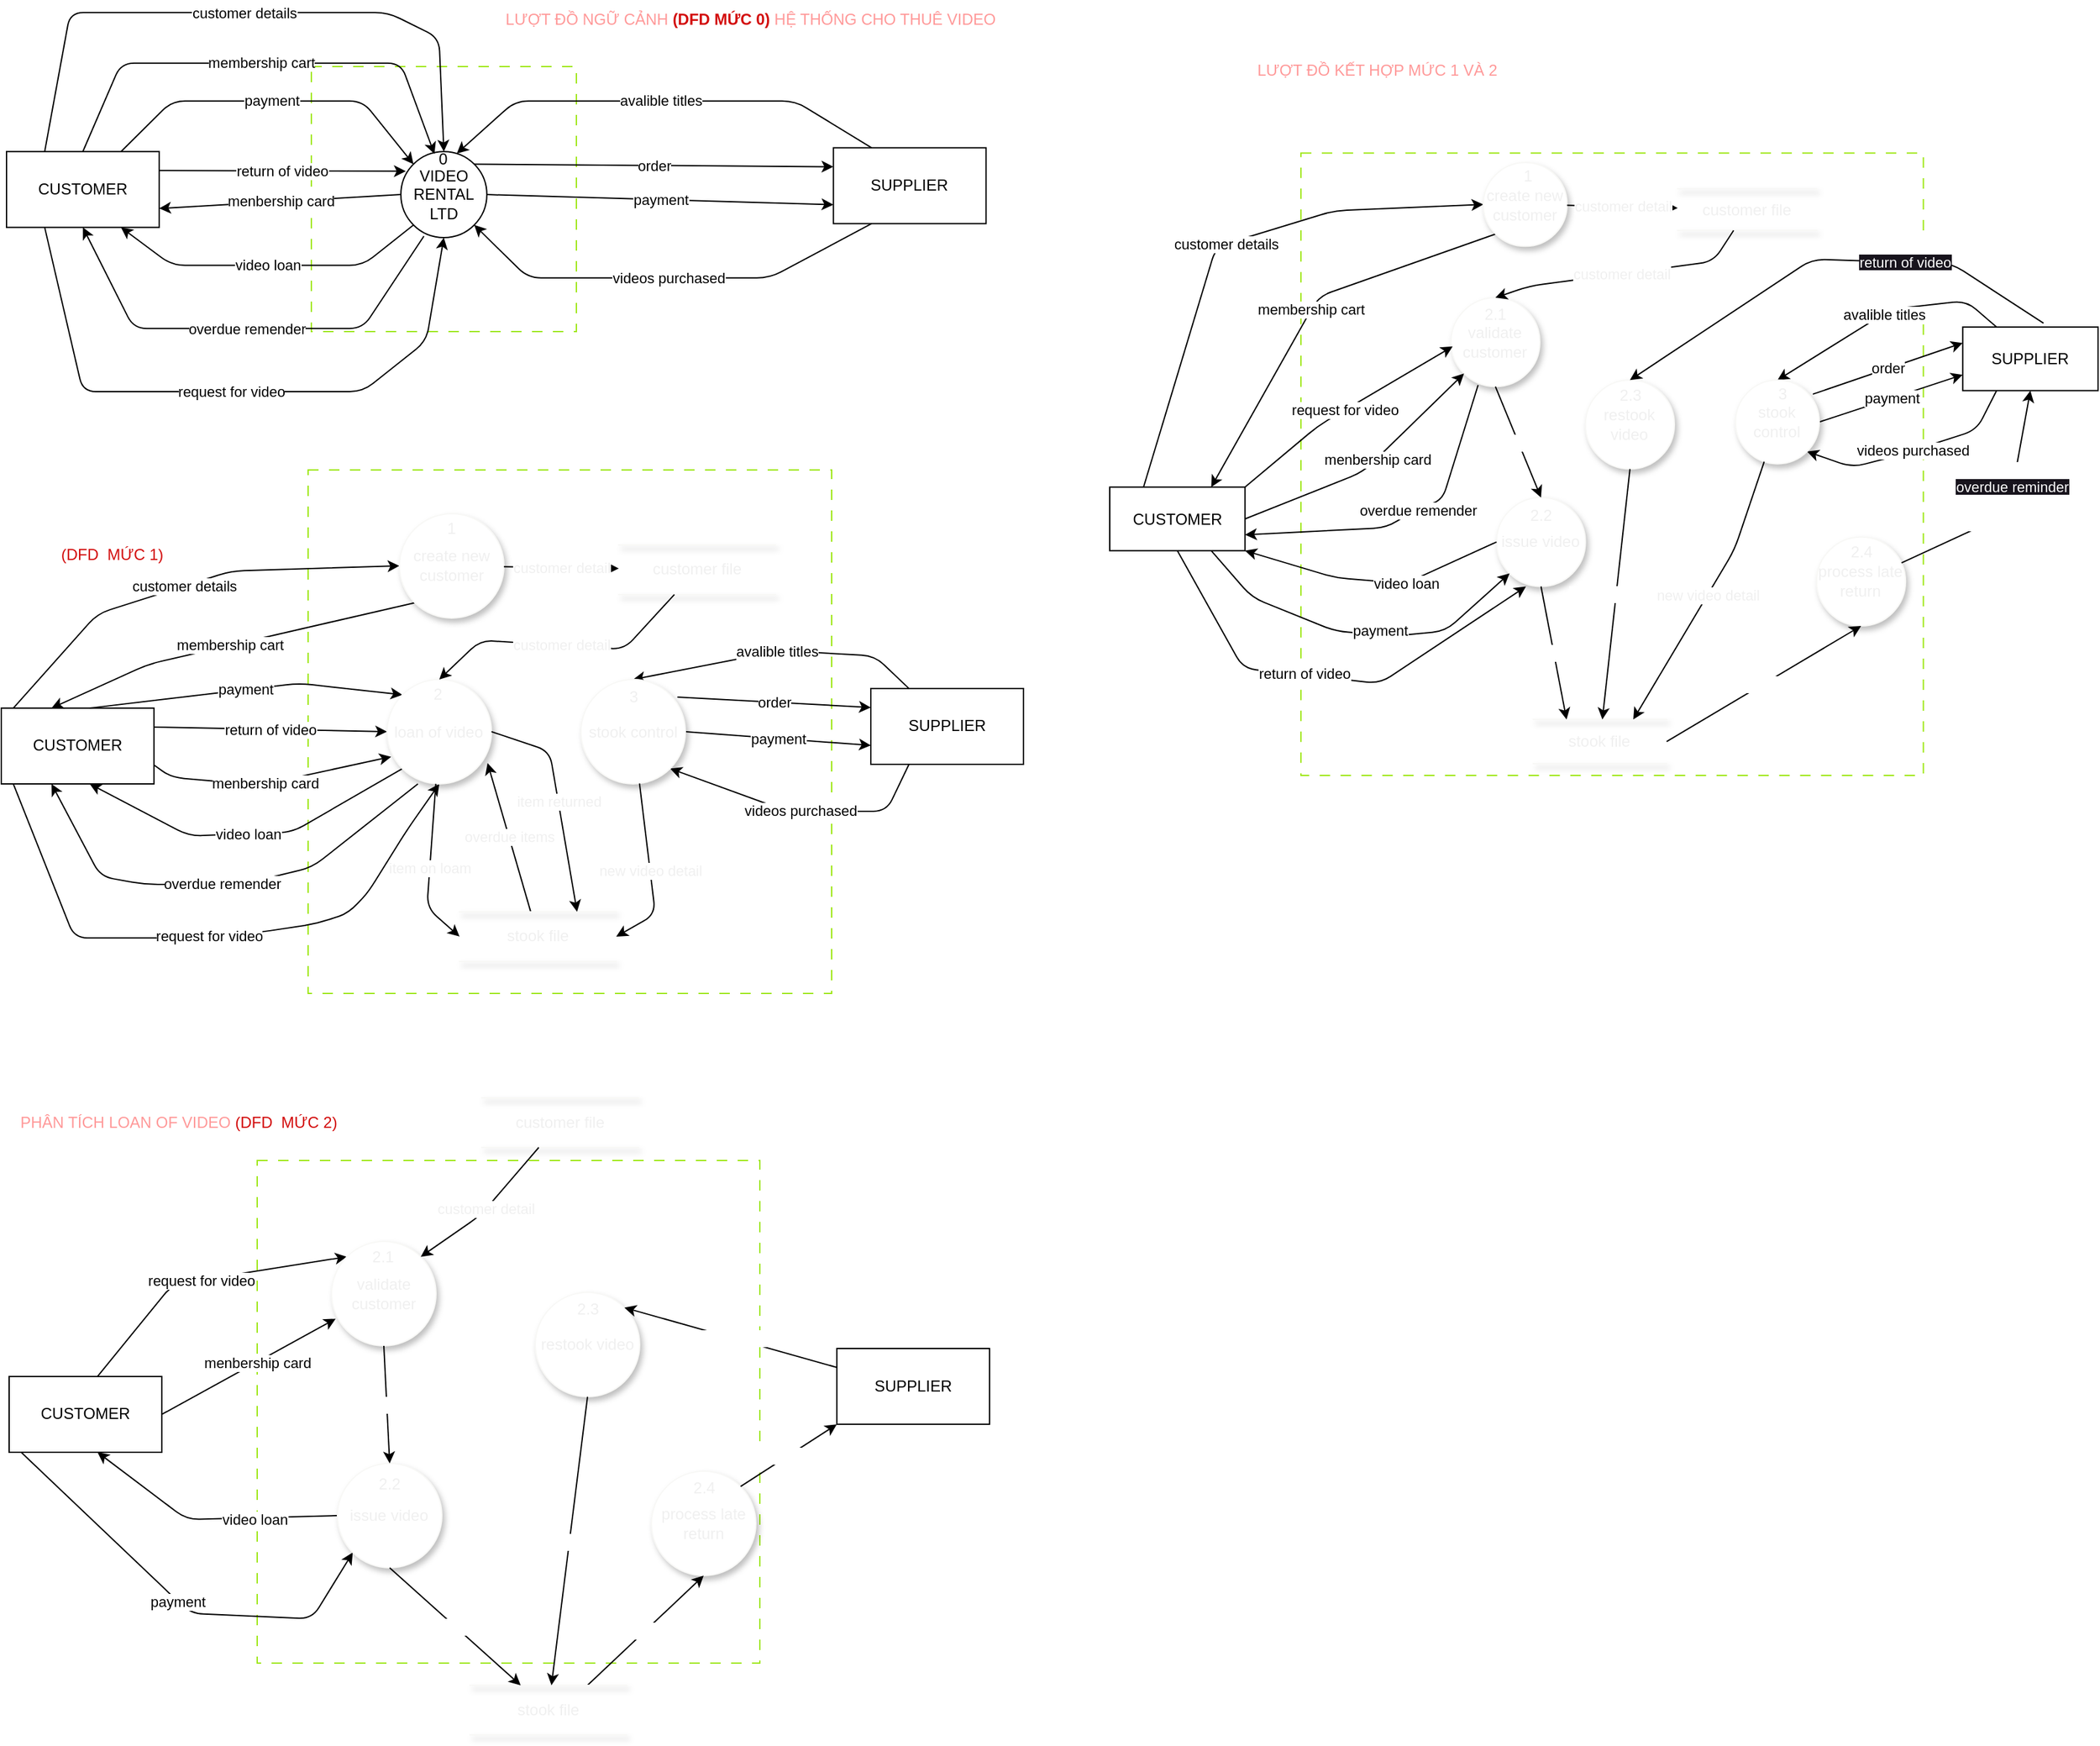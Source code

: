 <mxfile>
    <diagram id="hYirq99Su6jXVo4rp4EK" name="Page-1">
        <mxGraphModel dx="2004" dy="1126" grid="0" gridSize="10" guides="1" tooltips="1" connect="1" arrows="1" fold="1" page="1" pageScale="1" pageWidth="850" pageHeight="1400" math="0" shadow="0">
            <root>
                <mxCell id="0"/>
                <mxCell id="1" parent="0"/>
                <mxCell id="38" value="" style="whiteSpace=wrap;html=1;aspect=fixed;fontColor=#d30d0d;dashed=1;dashPattern=8 8;strokeColor=#9de713;" vertex="1" parent="1">
                    <mxGeometry x="273.48" y="71" width="203" height="203" as="geometry"/>
                </mxCell>
                <mxCell id="2" value="CUSTOMER" style="rounded=0;whiteSpace=wrap;html=1;" vertex="1" parent="1">
                    <mxGeometry x="40" y="136.129" width="116.923" height="58.065" as="geometry"/>
                </mxCell>
                <mxCell id="3" value="SUPPLIER" style="rounded=0;whiteSpace=wrap;html=1;" vertex="1" parent="1">
                    <mxGeometry x="673.333" y="133.226" width="116.923" height="58.065" as="geometry"/>
                </mxCell>
                <mxCell id="19" value="menbership card" style="edgeStyle=none;html=1;exitX=0;exitY=0.5;exitDx=0;exitDy=0;entryX=1;entryY=0.75;entryDx=0;entryDy=0;" edge="1" parent="1" source="5" target="2">
                    <mxGeometry relative="1" as="geometry"/>
                </mxCell>
                <mxCell id="20" value="video loan" style="edgeStyle=none;html=1;exitX=0;exitY=1;exitDx=0;exitDy=0;entryX=0.75;entryY=1;entryDx=0;entryDy=0;" edge="1" parent="1" source="5" target="2">
                    <mxGeometry relative="1" as="geometry">
                        <Array as="points">
                            <mxPoint x="312.821" y="223.226"/>
                            <mxPoint x="166.667" y="223.226"/>
                        </Array>
                    </mxGeometry>
                </mxCell>
                <mxCell id="21" value="overdue remender" style="edgeStyle=none;html=1;exitX=0.268;exitY=0.983;exitDx=0;exitDy=0;entryX=0.5;entryY=1;entryDx=0;entryDy=0;exitPerimeter=0;" edge="1" parent="1" source="5" target="2">
                    <mxGeometry relative="1" as="geometry">
                        <Array as="points">
                            <mxPoint x="312.821" y="271.613"/>
                            <mxPoint x="137.436" y="271.613"/>
                        </Array>
                    </mxGeometry>
                </mxCell>
                <mxCell id="24" value="payment" style="edgeStyle=none;html=1;exitX=1;exitY=0.5;exitDx=0;exitDy=0;entryX=0;entryY=0.75;entryDx=0;entryDy=0;" edge="1" parent="1" source="5" target="3">
                    <mxGeometry relative="1" as="geometry"/>
                </mxCell>
                <mxCell id="27" value="order" style="edgeStyle=none;html=1;exitX=1;exitY=0;exitDx=0;exitDy=0;entryX=0;entryY=0.25;entryDx=0;entryDy=0;" edge="1" parent="1" source="5" target="3">
                    <mxGeometry relative="1" as="geometry"/>
                </mxCell>
                <mxCell id="5" value="VIDEO RENTAL LTD" style="ellipse;whiteSpace=wrap;html=1;aspect=fixed;" vertex="1" parent="1">
                    <mxGeometry x="342.051" y="136.129" width="65.856" height="65.856" as="geometry"/>
                </mxCell>
                <mxCell id="7" value="return of video" style="edgeStyle=none;html=1;exitX=1;exitY=0.25;exitDx=0;exitDy=0;entryX=0.057;entryY=0.228;entryDx=0;entryDy=0;entryPerimeter=0;" edge="1" parent="1" source="2" target="5">
                    <mxGeometry relative="1" as="geometry">
                        <Array as="points"/>
                    </mxGeometry>
                </mxCell>
                <mxCell id="13" value="payment" style="edgeStyle=none;html=1;exitX=0.75;exitY=0;exitDx=0;exitDy=0;entryX=0;entryY=0;entryDx=0;entryDy=0;" edge="1" parent="1" source="2" target="5">
                    <mxGeometry relative="1" as="geometry">
                        <Array as="points">
                            <mxPoint x="166.667" y="97.419"/>
                            <mxPoint x="312.821" y="97.419"/>
                        </Array>
                    </mxGeometry>
                </mxCell>
                <mxCell id="15" value="membership cart" style="edgeStyle=none;html=1;exitX=0.5;exitY=0;exitDx=0;exitDy=0;entryX=0.39;entryY=0.028;entryDx=0;entryDy=0;entryPerimeter=0;" edge="1" parent="1" source="2" target="5">
                    <mxGeometry relative="1" as="geometry">
                        <mxPoint x="410.256" y="145.806" as="targetPoint"/>
                        <Array as="points">
                            <mxPoint x="127.692" y="68.387"/>
                            <mxPoint x="342.051" y="68.387"/>
                        </Array>
                    </mxGeometry>
                </mxCell>
                <mxCell id="18" value="request for video" style="edgeStyle=none;html=1;exitX=0.25;exitY=1;exitDx=0;exitDy=0;entryX=0.5;entryY=1;entryDx=0;entryDy=0;" edge="1" parent="1" source="2" target="5">
                    <mxGeometry relative="1" as="geometry">
                        <mxPoint x="420" y="203.871" as="targetPoint"/>
                        <Array as="points">
                            <mxPoint x="98.462" y="320.0"/>
                            <mxPoint x="312.821" y="320.0"/>
                            <mxPoint x="361.538" y="281.29"/>
                        </Array>
                    </mxGeometry>
                </mxCell>
                <mxCell id="22" value="customer details" style="edgeStyle=none;html=1;exitX=0.25;exitY=0;exitDx=0;exitDy=0;entryX=0.5;entryY=0;entryDx=0;entryDy=0;" edge="1" parent="1" source="2" target="5">
                    <mxGeometry relative="1" as="geometry">
                        <Array as="points">
                            <mxPoint x="88.718" y="29.677"/>
                            <mxPoint x="332.308" y="29.677"/>
                            <mxPoint x="371.282" y="49.032"/>
                        </Array>
                    </mxGeometry>
                </mxCell>
                <mxCell id="28" value="avalible titles" style="edgeStyle=none;html=1;exitX=0.25;exitY=0;exitDx=0;exitDy=0;entryX=0.651;entryY=0.022;entryDx=0;entryDy=0;entryPerimeter=0;" edge="1" parent="1" source="3" target="5">
                    <mxGeometry relative="1" as="geometry">
                        <Array as="points">
                            <mxPoint x="644.103" y="97.419"/>
                            <mxPoint x="429.744" y="97.419"/>
                        </Array>
                    </mxGeometry>
                </mxCell>
                <mxCell id="29" value="videos purchased" style="edgeStyle=none;html=1;exitX=0.25;exitY=1;exitDx=0;exitDy=0;entryX=1;entryY=1;entryDx=0;entryDy=0;" edge="1" parent="1" source="3" target="5">
                    <mxGeometry relative="1" as="geometry">
                        <Array as="points">
                            <mxPoint x="624.615" y="232.903"/>
                            <mxPoint x="439.487" y="232.903"/>
                        </Array>
                    </mxGeometry>
                </mxCell>
                <mxCell id="6" value="0" style="text;html=1;strokeColor=none;fillColor=none;align=center;verticalAlign=middle;whiteSpace=wrap;rounded=0;" vertex="1" parent="1">
                    <mxGeometry x="355.489" y="136.132" width="38.974" height="11.687" as="geometry"/>
                </mxCell>
                <mxCell id="30" value="&lt;font color=&quot;#ff9999&quot;&gt;LƯỢT ĐỒ NGỮ CẢNH&lt;/font&gt;&lt;b style=&quot;&quot;&gt; &lt;font color=&quot;#d30d0d&quot;&gt;(DFD MỨC 0)&lt;/font&gt;&lt;/b&gt;&lt;font color=&quot;#ff9999&quot;&gt; HỆ THỐNG CHO THUÊ VIDEO&lt;/font&gt;" style="text;html=1;strokeColor=none;fillColor=none;align=center;verticalAlign=middle;whiteSpace=wrap;rounded=0;" vertex="1" parent="1">
                    <mxGeometry x="420" y="20" width="380" height="29.032" as="geometry"/>
                </mxCell>
                <mxCell id="97" value="" style="group" vertex="1" connectable="0" parent="1">
                    <mxGeometry x="36" y="380" width="782.926" height="401" as="geometry"/>
                </mxCell>
                <mxCell id="41" value="CUSTOMER" style="rounded=0;whiteSpace=wrap;html=1;" vertex="1" parent="97">
                    <mxGeometry y="182.439" width="116.923" height="58.065" as="geometry"/>
                </mxCell>
                <mxCell id="33" value="(DFD&amp;nbsp; MỨC 1)" style="text;html=1;strokeColor=none;fillColor=none;align=center;verticalAlign=middle;whiteSpace=wrap;rounded=0;fontColor=#d30d0d;" vertex="1" parent="97">
                    <mxGeometry x="40" y="50.44" width="90" height="30" as="geometry"/>
                </mxCell>
                <mxCell id="40" value="" style="whiteSpace=wrap;html=1;aspect=fixed;fontColor=#d30d0d;dashed=1;dashPattern=8 8;strokeColor=#9de713;" vertex="1" parent="97">
                    <mxGeometry x="235" width="401" height="401" as="geometry"/>
                </mxCell>
                <mxCell id="42" value="SUPPLIER" style="rounded=0;whiteSpace=wrap;html=1;" vertex="1" parent="97">
                    <mxGeometry x="666.003" y="167.436" width="116.923" height="58.065" as="geometry"/>
                </mxCell>
                <mxCell id="43" value="menbership card" style="edgeStyle=none;html=1;entryX=0.039;entryY=0.74;entryDx=0;entryDy=0;entryPerimeter=0;exitX=1;exitY=0.75;exitDx=0;exitDy=0;" edge="1" parent="97" source="41" target="70">
                    <mxGeometry x="-0.048" relative="1" as="geometry">
                        <mxPoint x="120" y="225" as="sourcePoint"/>
                        <mxPoint x="319" y="273.44" as="targetPoint"/>
                        <Array as="points">
                            <mxPoint x="130" y="235.44"/>
                            <mxPoint x="198" y="241.44"/>
                        </Array>
                        <mxPoint as="offset"/>
                    </mxGeometry>
                </mxCell>
                <mxCell id="44" value="video loan" style="edgeStyle=none;html=1;exitX=0;exitY=1;exitDx=0;exitDy=0;entryX=0.75;entryY=1;entryDx=0;entryDy=0;" edge="1" parent="97" source="70">
                    <mxGeometry relative="1" as="geometry">
                        <Array as="points">
                            <mxPoint x="223" y="277.44"/>
                            <mxPoint x="144" y="280.44"/>
                        </Array>
                        <mxPoint x="356.186" y="278.651" as="sourcePoint"/>
                        <mxPoint x="67.692" y="240.504" as="targetPoint"/>
                    </mxGeometry>
                </mxCell>
                <mxCell id="45" value="overdue remender" style="edgeStyle=none;html=1;entryX=0.5;entryY=1;entryDx=0;entryDy=0;exitX=0.295;exitY=1;exitDx=0;exitDy=0;exitPerimeter=0;" edge="1" parent="97" source="70">
                    <mxGeometry relative="1" as="geometry">
                        <Array as="points">
                            <mxPoint x="238" y="304.44"/>
                            <mxPoint x="184" y="317.44"/>
                            <mxPoint x="110" y="317.44"/>
                            <mxPoint x="76" y="311.44"/>
                        </Array>
                        <mxPoint x="324" y="240.44" as="sourcePoint"/>
                        <mxPoint x="38.462" y="240.504" as="targetPoint"/>
                    </mxGeometry>
                </mxCell>
                <mxCell id="46" value="payment" style="edgeStyle=none;html=1;exitX=1;exitY=0.5;exitDx=0;exitDy=0;entryX=0;entryY=0.75;entryDx=0;entryDy=0;" edge="1" parent="97" source="77" target="42">
                    <mxGeometry relative="1" as="geometry">
                        <mxPoint x="480.397" y="221.947" as="sourcePoint"/>
                    </mxGeometry>
                </mxCell>
                <mxCell id="47" value="order" style="edgeStyle=none;html=1;exitX=0.923;exitY=0.168;exitDx=0;exitDy=0;entryX=0;entryY=0.25;entryDx=0;entryDy=0;exitPerimeter=0;" edge="1" parent="97" source="77" target="42">
                    <mxGeometry relative="1" as="geometry">
                        <mxPoint x="470.753" y="198.663" as="sourcePoint"/>
                    </mxGeometry>
                </mxCell>
                <mxCell id="49" value="return of video" style="edgeStyle=none;html=1;exitX=1;exitY=0.25;exitDx=0;exitDy=0;entryX=0;entryY=0.5;entryDx=0;entryDy=0;" edge="1" parent="97" source="41" target="70">
                    <mxGeometry relative="1" as="geometry">
                        <Array as="points"/>
                        <mxPoint x="96.923" y="196.955" as="sourcePoint"/>
                        <mxPoint x="350.295" y="237.454" as="targetPoint"/>
                    </mxGeometry>
                </mxCell>
                <mxCell id="50" value="payment" style="edgeStyle=none;html=1;exitX=0.75;exitY=0;exitDx=0;exitDy=0;entryX=0;entryY=0;entryDx=0;entryDy=0;" edge="1" parent="97" target="70">
                    <mxGeometry relative="1" as="geometry">
                        <Array as="points">
                            <mxPoint x="228" y="163.44"/>
                        </Array>
                        <mxPoint x="67.692" y="182.439" as="sourcePoint"/>
                        <mxPoint x="356.186" y="232.083" as="targetPoint"/>
                    </mxGeometry>
                </mxCell>
                <mxCell id="51" value="membership cart" style="edgeStyle=none;html=1;exitX=0;exitY=1;exitDx=0;exitDy=0;entryX=0.5;entryY=0;entryDx=0;entryDy=0;" edge="1" parent="97" source="64">
                    <mxGeometry relative="1" as="geometry">
                        <mxPoint x="38.462" y="182.439" as="targetPoint"/>
                        <Array as="points">
                            <mxPoint x="112.692" y="148.827"/>
                        </Array>
                    </mxGeometry>
                </mxCell>
                <mxCell id="52" value="request for video" style="edgeStyle=none;html=1;exitX=0.25;exitY=1;exitDx=0;exitDy=0;entryX=0.5;entryY=1;entryDx=0;entryDy=0;" edge="1" parent="97" target="70">
                    <mxGeometry relative="1" as="geometry">
                        <mxPoint x="379.469" y="288.295" as="targetPoint"/>
                        <Array as="points">
                            <mxPoint x="56" y="358.44"/>
                            <mxPoint x="136" y="358.44"/>
                            <mxPoint x="196" y="354.44"/>
                            <mxPoint x="242" y="347.44"/>
                            <mxPoint x="266" y="339.44"/>
                            <mxPoint x="281" y="323.44"/>
                            <mxPoint x="311" y="275.44"/>
                        </Array>
                        <mxPoint x="9.231" y="240.504" as="sourcePoint"/>
                    </mxGeometry>
                </mxCell>
                <mxCell id="53" value="customer details" style="edgeStyle=none;html=1;exitX=0.25;exitY=0;exitDx=0;exitDy=0;entryX=0;entryY=0.5;entryDx=0;entryDy=0;" edge="1" parent="97" target="64">
                    <mxGeometry relative="1" as="geometry">
                        <Array as="points">
                            <mxPoint x="73.718" y="110.117"/>
                            <mxPoint x="176" y="77.44"/>
                        </Array>
                        <mxPoint x="9.231" y="182.439" as="sourcePoint"/>
                        <mxPoint x="346" y="106.44" as="targetPoint"/>
                    </mxGeometry>
                </mxCell>
                <mxCell id="54" value="avalible titles" style="edgeStyle=none;html=1;exitX=0.25;exitY=0;exitDx=0;exitDy=0;entryX=0.5;entryY=0;entryDx=0;entryDy=0;" edge="1" parent="97" source="42" target="77">
                    <mxGeometry relative="1" as="geometry">
                        <Array as="points">
                            <mxPoint x="669" y="142.44"/>
                            <mxPoint x="597" y="138.44"/>
                        </Array>
                        <mxPoint x="457.414" y="190.468" as="targetPoint"/>
                    </mxGeometry>
                </mxCell>
                <mxCell id="55" value="videos purchased" style="edgeStyle=none;html=1;exitX=0.25;exitY=1;exitDx=0;exitDy=0;entryX=1;entryY=1;entryDx=0;entryDy=0;" edge="1" parent="97" source="42" target="77">
                    <mxGeometry relative="1" as="geometry">
                        <Array as="points">
                            <mxPoint x="678" y="261.44"/>
                            <mxPoint x="602" y="261.44"/>
                        </Array>
                        <mxPoint x="470.753" y="245.231" as="targetPoint"/>
                    </mxGeometry>
                </mxCell>
                <mxCell id="66" value="" style="group" vertex="1" connectable="0" parent="97">
                    <mxGeometry x="304.98" y="30.44" width="80" height="83" as="geometry"/>
                </mxCell>
                <mxCell id="64" value="&lt;font color=&quot;#f0f0f0&quot;&gt;create new customer&lt;/font&gt;" style="ellipse;whiteSpace=wrap;html=1;aspect=fixed;shadow=1;strokeColor=#f8f8f6;fontColor=#d30d0d;" vertex="1" parent="66">
                    <mxGeometry y="3" width="80" height="80" as="geometry"/>
                </mxCell>
                <mxCell id="65" value="1" style="text;html=1;strokeColor=none;fillColor=none;align=center;verticalAlign=middle;whiteSpace=wrap;rounded=0;shadow=1;fontColor=#f0f0f0;" vertex="1" parent="66">
                    <mxGeometry x="10" width="60" height="30" as="geometry"/>
                </mxCell>
                <mxCell id="67" value="customer file" style="shape=partialRectangle;whiteSpace=wrap;html=1;left=0;right=0;fillColor=none;shadow=1;strokeColor=#f8f8f6;fontColor=#f0f0f0;" vertex="1" parent="97">
                    <mxGeometry x="473" y="57.44" width="120" height="38" as="geometry"/>
                </mxCell>
                <mxCell id="68" value="customer detail" style="edgeStyle=none;html=1;strokeWidth=1;fontColor=#f0f0f0;targetPerimeterSpacing=0;" edge="1" parent="97" source="64" target="67">
                    <mxGeometry relative="1" as="geometry"/>
                </mxCell>
                <mxCell id="74" value="" style="group" vertex="1" connectable="0" parent="97">
                    <mxGeometry x="295.49" y="160.5" width="80" height="80" as="geometry"/>
                </mxCell>
                <mxCell id="94" value="" style="group" vertex="1" connectable="0" parent="74">
                    <mxGeometry width="80" height="80" as="geometry"/>
                </mxCell>
                <mxCell id="70" value="&lt;font color=&quot;#f0f0f0&quot;&gt;loan of video&lt;/font&gt;" style="ellipse;whiteSpace=wrap;html=1;aspect=fixed;shadow=1;strokeColor=#f8f8f6;fontColor=#d30d0d;" vertex="1" parent="94">
                    <mxGeometry width="80" height="80" as="geometry"/>
                </mxCell>
                <mxCell id="93" value="2" style="text;html=1;strokeColor=none;fillColor=none;align=center;verticalAlign=middle;whiteSpace=wrap;rounded=0;shadow=1;fontColor=#f0f0f0;" vertex="1" parent="94">
                    <mxGeometry x="26" y="2" width="27" height="19" as="geometry"/>
                </mxCell>
                <mxCell id="75" value="customer detail" style="edgeStyle=none;html=1;entryX=0.5;entryY=0;entryDx=0;entryDy=0;strokeWidth=1;fontColor=#f0f0f0;targetPerimeterSpacing=0;" edge="1" parent="97" source="67" target="70">
                    <mxGeometry relative="1" as="geometry">
                        <Array as="points">
                            <mxPoint x="477" y="137.44"/>
                            <mxPoint x="367" y="130.44"/>
                        </Array>
                    </mxGeometry>
                </mxCell>
                <mxCell id="76" value="" style="group" vertex="1" connectable="0" parent="97">
                    <mxGeometry x="444" y="160.5" width="80" height="80" as="geometry"/>
                </mxCell>
                <mxCell id="77" value="&lt;font color=&quot;#f0f0f0&quot;&gt;stook control&lt;/font&gt;" style="ellipse;whiteSpace=wrap;html=1;aspect=fixed;shadow=1;strokeColor=#f8f8f6;fontColor=#d30d0d;" vertex="1" parent="76">
                    <mxGeometry width="80" height="80" as="geometry"/>
                </mxCell>
                <mxCell id="78" value="3" style="text;html=1;strokeColor=none;fillColor=none;align=center;verticalAlign=middle;whiteSpace=wrap;rounded=0;shadow=1;fontColor=#f0f0f0;" vertex="1" parent="76">
                    <mxGeometry x="22.5" y="5" width="35" height="16" as="geometry"/>
                </mxCell>
                <mxCell id="83" value="overdue items" style="edgeStyle=none;html=1;strokeWidth=1;fontColor=#f0f0f0;targetPerimeterSpacing=0;entryX=0.962;entryY=0.8;entryDx=0;entryDy=0;entryPerimeter=0;" edge="1" parent="97" source="80" target="70">
                    <mxGeometry relative="1" as="geometry">
                        <mxPoint x="369.727" y="239.349" as="targetPoint"/>
                    </mxGeometry>
                </mxCell>
                <mxCell id="80" value="stook file" style="shape=partialRectangle;whiteSpace=wrap;html=1;left=0;right=0;fillColor=none;shadow=1;strokeColor=#f8f8f6;fontColor=#f0f0f0;" vertex="1" parent="97">
                    <mxGeometry x="351" y="338.44" width="120" height="38" as="geometry"/>
                </mxCell>
                <mxCell id="82" value="item on loam" style="edgeStyle=none;html=1;entryX=0;entryY=0.5;entryDx=0;entryDy=0;strokeWidth=1;fontColor=#f0f0f0;targetPerimeterSpacing=0;" edge="1" parent="97" source="70" target="80">
                    <mxGeometry relative="1" as="geometry">
                        <Array as="points">
                            <mxPoint x="326" y="335.44"/>
                        </Array>
                    </mxGeometry>
                </mxCell>
                <mxCell id="84" value="item returned" style="edgeStyle=none;html=1;exitX=1;exitY=0.5;exitDx=0;exitDy=0;entryX=0.75;entryY=0;entryDx=0;entryDy=0;strokeWidth=1;fontColor=#f0f0f0;targetPerimeterSpacing=0;" edge="1" parent="97" source="70" target="80">
                    <mxGeometry relative="1" as="geometry">
                        <Array as="points">
                            <mxPoint x="420" y="215.44"/>
                        </Array>
                    </mxGeometry>
                </mxCell>
                <mxCell id="85" value="new video detail" style="edgeStyle=none;html=1;entryX=1;entryY=0.5;entryDx=0;entryDy=0;strokeWidth=1;fontColor=#f0f0f0;targetPerimeterSpacing=0;" edge="1" parent="97" source="77" target="80">
                    <mxGeometry relative="1" as="geometry">
                        <Array as="points">
                            <mxPoint x="501" y="340.44"/>
                        </Array>
                    </mxGeometry>
                </mxCell>
                <mxCell id="100" value="CUSTOMER" style="rounded=0;whiteSpace=wrap;html=1;" vertex="1" parent="1">
                    <mxGeometry x="42" y="1074.439" width="116.923" height="58.065" as="geometry"/>
                </mxCell>
                <mxCell id="101" value="&lt;font color=&quot;#ff9999&quot;&gt;PHÂN TÍCH LOAN OF VIDEO &lt;/font&gt;(DFD&amp;nbsp; MỨC 2)" style="text;html=1;strokeColor=none;fillColor=none;align=center;verticalAlign=middle;whiteSpace=wrap;rounded=0;fontColor=#d30d0d;" vertex="1" parent="1">
                    <mxGeometry x="40" y="865" width="264" height="30" as="geometry"/>
                </mxCell>
                <mxCell id="102" value="" style="whiteSpace=wrap;html=1;aspect=fixed;fontColor=#d30d0d;dashed=1;dashPattern=8 8;strokeColor=#9de713;container=0;" vertex="1" parent="1">
                    <mxGeometry x="232" y="909" width="385" height="385" as="geometry"/>
                </mxCell>
                <mxCell id="103" value="SUPPLIER" style="rounded=0;whiteSpace=wrap;html=1;" vertex="1" parent="1">
                    <mxGeometry x="676.003" y="1052.996" width="116.923" height="58.065" as="geometry"/>
                </mxCell>
                <mxCell id="104" value="menbership card" style="edgeStyle=none;html=1;entryX=0.039;entryY=0.74;entryDx=0;entryDy=0;entryPerimeter=0;exitX=1;exitY=0.5;exitDx=0;exitDy=0;" edge="1" parent="1" source="100" target="123">
                    <mxGeometry x="0.093" y="-1" relative="1" as="geometry">
                        <mxPoint x="162" y="1117" as="sourcePoint"/>
                        <mxPoint x="361" y="1165.44" as="targetPoint"/>
                        <Array as="points"/>
                        <mxPoint as="offset"/>
                    </mxGeometry>
                </mxCell>
                <mxCell id="105" value="video loan" style="edgeStyle=none;html=1;exitX=0;exitY=0.5;exitDx=0;exitDy=0;entryX=0.75;entryY=1;entryDx=0;entryDy=0;" edge="1" parent="1" source="153">
                    <mxGeometry x="-0.368" y="1" relative="1" as="geometry">
                        <Array as="points">
                            <mxPoint x="178" y="1184"/>
                        </Array>
                        <mxPoint x="398.186" y="1170.651" as="sourcePoint"/>
                        <mxPoint x="109.692" y="1132.504" as="targetPoint"/>
                        <mxPoint as="offset"/>
                    </mxGeometry>
                </mxCell>
                <mxCell id="110" value="request for video" style="edgeStyle=none;html=1;exitX=0.75;exitY=0;exitDx=0;exitDy=0;entryX=0;entryY=0;entryDx=0;entryDy=0;" edge="1" parent="1" target="123">
                    <mxGeometry relative="1" as="geometry">
                        <Array as="points">
                            <mxPoint x="167" y="1004"/>
                        </Array>
                        <mxPoint x="109.692" y="1074.439" as="sourcePoint"/>
                        <mxPoint x="398.186" y="1124.083" as="targetPoint"/>
                    </mxGeometry>
                </mxCell>
                <mxCell id="112" value="payment" style="edgeStyle=none;html=1;exitX=0.25;exitY=1;exitDx=0;exitDy=0;entryX=0;entryY=1;entryDx=0;entryDy=0;" edge="1" parent="1" target="153">
                    <mxGeometry relative="1" as="geometry">
                        <mxPoint x="421.469" y="1180.295" as="targetPoint"/>
                        <Array as="points">
                            <mxPoint x="181" y="1256"/>
                            <mxPoint x="274" y="1260"/>
                        </Array>
                        <mxPoint x="51.231" y="1132.504" as="sourcePoint"/>
                    </mxGeometry>
                </mxCell>
                <mxCell id="119" value="customer file" style="shape=partialRectangle;whiteSpace=wrap;html=1;left=0;right=0;fillColor=none;shadow=1;strokeColor=#f8f8f6;fontColor=#f0f0f0;" vertex="1" parent="1">
                    <mxGeometry x="404" y="861" width="120" height="38" as="geometry"/>
                </mxCell>
                <mxCell id="121" value="" style="group" vertex="1" connectable="0" parent="1">
                    <mxGeometry x="289" y="971" width="80" height="80" as="geometry"/>
                </mxCell>
                <mxCell id="122" value="" style="group" vertex="1" connectable="0" parent="121">
                    <mxGeometry width="80" height="80" as="geometry"/>
                </mxCell>
                <mxCell id="123" value="&lt;font color=&quot;#f0f0f0&quot;&gt;validate customer&lt;/font&gt;" style="ellipse;whiteSpace=wrap;html=1;aspect=fixed;shadow=1;strokeColor=#f8f8f6;fontColor=#d30d0d;" vertex="1" parent="122">
                    <mxGeometry width="80" height="80" as="geometry"/>
                </mxCell>
                <mxCell id="124" value="2.1" style="text;html=1;strokeColor=none;fillColor=none;align=center;verticalAlign=middle;whiteSpace=wrap;rounded=0;shadow=1;fontColor=#f0f0f0;" vertex="1" parent="122">
                    <mxGeometry x="26" y="2" width="27" height="19" as="geometry"/>
                </mxCell>
                <mxCell id="125" value="customer detail" style="edgeStyle=none;html=1;entryX=1;entryY=0;entryDx=0;entryDy=0;strokeWidth=1;fontColor=#f0f0f0;targetPerimeterSpacing=0;" edge="1" parent="1" source="119" target="123">
                    <mxGeometry relative="1" as="geometry">
                        <Array as="points">
                            <mxPoint x="403" y="951"/>
                        </Array>
                    </mxGeometry>
                </mxCell>
                <mxCell id="126" value="" style="group" vertex="1" connectable="0" parent="1">
                    <mxGeometry x="534" y="1147" width="80" height="80" as="geometry"/>
                </mxCell>
                <mxCell id="127" value="&lt;font color=&quot;#f0f0f0&quot;&gt;process late return&lt;/font&gt;" style="ellipse;whiteSpace=wrap;html=1;aspect=fixed;shadow=1;strokeColor=#f8f8f6;fontColor=#d30d0d;" vertex="1" parent="126">
                    <mxGeometry width="80" height="80" as="geometry"/>
                </mxCell>
                <mxCell id="128" value="2.4" style="text;html=1;strokeColor=none;fillColor=none;align=center;verticalAlign=middle;whiteSpace=wrap;rounded=0;shadow=1;fontColor=#f0f0f0;" vertex="1" parent="126">
                    <mxGeometry x="22.5" y="5" width="35" height="16" as="geometry"/>
                </mxCell>
                <mxCell id="155" value="&lt;font color=&quot;#ffffff&quot;&gt;overrdue items&lt;/font&gt;" style="edgeStyle=none;html=1;exitX=0.75;exitY=0;exitDx=0;exitDy=0;entryX=0.5;entryY=1;entryDx=0;entryDy=0;strokeWidth=1;fontColor=#FF9999;targetPerimeterSpacing=0;" edge="1" parent="1" source="130" target="127">
                    <mxGeometry relative="1" as="geometry"/>
                </mxCell>
                <mxCell id="130" value="stook file" style="shape=partialRectangle;whiteSpace=wrap;html=1;left=0;right=0;fillColor=none;shadow=1;strokeColor=#f8f8f6;fontColor=#f0f0f0;" vertex="1" parent="1">
                    <mxGeometry x="395" y="1311" width="120" height="38" as="geometry"/>
                </mxCell>
                <mxCell id="146" value="" style="group" vertex="1" connectable="0" parent="1">
                    <mxGeometry x="445" y="1010" width="80" height="80" as="geometry"/>
                </mxCell>
                <mxCell id="147" value="&lt;font color=&quot;#f0f0f0&quot;&gt;restook video&lt;/font&gt;" style="ellipse;whiteSpace=wrap;html=1;aspect=fixed;shadow=1;strokeColor=#f8f8f6;fontColor=#d30d0d;" vertex="1" parent="146">
                    <mxGeometry width="80" height="80" as="geometry"/>
                </mxCell>
                <mxCell id="148" value="2.3" style="text;html=1;strokeColor=none;fillColor=none;align=center;verticalAlign=middle;whiteSpace=wrap;rounded=0;shadow=1;fontColor=#f0f0f0;" vertex="1" parent="146">
                    <mxGeometry x="22.5" y="5" width="35" height="16" as="geometry"/>
                </mxCell>
                <mxCell id="151" value="" style="group" vertex="1" connectable="0" parent="1">
                    <mxGeometry x="293.48" y="1141" width="80" height="80" as="geometry"/>
                </mxCell>
                <mxCell id="152" value="" style="group" vertex="1" connectable="0" parent="151">
                    <mxGeometry width="80" height="80" as="geometry"/>
                </mxCell>
                <mxCell id="153" value="&lt;font color=&quot;#f0f0f0&quot;&gt;issue video&lt;/font&gt;" style="ellipse;whiteSpace=wrap;html=1;aspect=fixed;shadow=1;strokeColor=#f8f8f6;fontColor=#d30d0d;" vertex="1" parent="152">
                    <mxGeometry width="80" height="80" as="geometry"/>
                </mxCell>
                <mxCell id="154" value="2.2" style="text;html=1;strokeColor=none;fillColor=none;align=center;verticalAlign=middle;whiteSpace=wrap;rounded=0;shadow=1;fontColor=#f0f0f0;" vertex="1" parent="152">
                    <mxGeometry x="26.5" y="6" width="27" height="19" as="geometry"/>
                </mxCell>
                <mxCell id="156" value="overdue reminder" style="edgeStyle=none;html=1;exitX=1;exitY=0;exitDx=0;exitDy=0;entryX=0;entryY=1;entryDx=0;entryDy=0;strokeWidth=1;fontColor=#FFFFFF;targetPerimeterSpacing=0;" edge="1" parent="1" source="127" target="103">
                    <mxGeometry relative="1" as="geometry"/>
                </mxCell>
                <mxCell id="157" value="return of video" style="edgeStyle=none;html=1;exitX=0;exitY=0.25;exitDx=0;exitDy=0;entryX=1;entryY=0;entryDx=0;entryDy=0;strokeWidth=1;fontColor=#FFFFFF;targetPerimeterSpacing=0;" edge="1" parent="1" source="103" target="147">
                    <mxGeometry relative="1" as="geometry"/>
                </mxCell>
                <mxCell id="158" value="items returned&amp;nbsp;" style="edgeStyle=none;html=1;exitX=0.5;exitY=1;exitDx=0;exitDy=0;strokeWidth=1;fontColor=#FFFFFF;targetPerimeterSpacing=0;" edge="1" parent="1" source="147" target="130">
                    <mxGeometry relative="1" as="geometry"/>
                </mxCell>
                <mxCell id="159" value="item on loan" style="edgeStyle=none;html=1;exitX=0.5;exitY=1;exitDx=0;exitDy=0;strokeWidth=1;fontColor=#FFFFFF;targetPerimeterSpacing=0;" edge="1" parent="1" source="153" target="130">
                    <mxGeometry relative="1" as="geometry"/>
                </mxCell>
                <mxCell id="161" value="iloan permission" style="edgeStyle=none;html=1;exitX=0.5;exitY=1;exitDx=0;exitDy=0;entryX=0.5;entryY=0;entryDx=0;entryDy=0;strokeWidth=1;fontColor=#FFFFFF;targetPerimeterSpacing=0;" edge="1" parent="1" source="123" target="153">
                    <mxGeometry relative="1" as="geometry"/>
                </mxCell>
                <mxCell id="225" value="" style="group" vertex="1" connectable="0" parent="1">
                    <mxGeometry x="885" y="142" width="757" height="479" as="geometry"/>
                </mxCell>
                <mxCell id="227" value="" style="whiteSpace=wrap;html=1;aspect=fixed;fontColor=#d30d0d;dashed=1;dashPattern=8 8;strokeColor=#9de713;" vertex="1" parent="225">
                    <mxGeometry x="146.45" y="-4.78" width="476.78" height="476.78" as="geometry"/>
                </mxCell>
                <mxCell id="198" value="" style="group" vertex="1" connectable="0" parent="225">
                    <mxGeometry x="261.368" y="106.011" width="68.122" height="71.23" as="geometry"/>
                </mxCell>
                <mxCell id="200" value="&lt;font color=&quot;#f0f0f0&quot;&gt;validate customer&lt;/font&gt;" style="ellipse;whiteSpace=wrap;html=1;aspect=fixed;shadow=1;strokeColor=#f8f8f6;fontColor=#d30d0d;" vertex="1" parent="198">
                    <mxGeometry width="68.122" height="68.122" as="geometry"/>
                </mxCell>
                <mxCell id="201" value="2.1" style="text;html=1;strokeColor=none;fillColor=none;align=center;verticalAlign=middle;whiteSpace=wrap;rounded=0;shadow=1;fontColor=#f0f0f0;" vertex="1" parent="198">
                    <mxGeometry x="22.14" y="4.452" width="22.991" height="16.917" as="geometry"/>
                </mxCell>
                <mxCell id="202" value="" style="group" vertex="1" connectable="0" parent="225">
                    <mxGeometry x="541.451" y="289.376" width="68.122" height="71.23" as="geometry"/>
                </mxCell>
                <mxCell id="203" value="&lt;font color=&quot;#f0f0f0&quot;&gt;process late return&lt;/font&gt;" style="ellipse;whiteSpace=wrap;html=1;aspect=fixed;shadow=1;strokeColor=#f8f8f6;fontColor=#d30d0d;" vertex="1" parent="202">
                    <mxGeometry width="68.122" height="68.122" as="geometry"/>
                </mxCell>
                <mxCell id="204" value="2.4" style="text;html=1;strokeColor=none;fillColor=none;align=center;verticalAlign=middle;whiteSpace=wrap;rounded=0;shadow=1;fontColor=#f0f0f0;" vertex="1" parent="202">
                    <mxGeometry x="19.159" y="4.452" width="29.803" height="14.246" as="geometry"/>
                </mxCell>
                <mxCell id="205" value="&lt;font color=&quot;#ffffff&quot;&gt;overrdue items&lt;/font&gt;" style="edgeStyle=none;html=1;exitX=1;exitY=0.5;exitDx=0;exitDy=0;entryX=0.5;entryY=1;entryDx=0;entryDy=0;strokeWidth=1;fontColor=#FF9999;targetPerimeterSpacing=0;" edge="1" parent="225" source="206" target="203">
                    <mxGeometry relative="1" as="geometry"/>
                </mxCell>
                <mxCell id="206" value="stook file" style="shape=partialRectangle;whiteSpace=wrap;html=1;left=0;right=0;fillColor=none;shadow=1;strokeColor=#f8f8f6;fontColor=#f0f0f0;" vertex="1" parent="225">
                    <mxGeometry x="324.381" y="429.166" width="102.183" height="33.834" as="geometry"/>
                </mxCell>
                <mxCell id="207" value="" style="group" vertex="1" connectable="0" parent="225">
                    <mxGeometry x="364.402" y="169.175" width="68.122" height="71.23" as="geometry"/>
                </mxCell>
                <mxCell id="208" value="&lt;font color=&quot;#f0f0f0&quot;&gt;restook video&lt;/font&gt;" style="ellipse;whiteSpace=wrap;html=1;aspect=fixed;shadow=1;strokeColor=#f8f8f6;fontColor=#d30d0d;" vertex="1" parent="207">
                    <mxGeometry width="68.122" height="68.122" as="geometry"/>
                </mxCell>
                <mxCell id="209" value="2.3" style="text;html=1;strokeColor=none;fillColor=none;align=center;verticalAlign=middle;whiteSpace=wrap;rounded=0;shadow=1;fontColor=#f0f0f0;" vertex="1" parent="207">
                    <mxGeometry x="19.159" y="4.452" width="29.803" height="14.246" as="geometry"/>
                </mxCell>
                <mxCell id="210" value="" style="group" vertex="1" connectable="0" parent="225">
                    <mxGeometry x="296.28" y="259.103" width="68.122" height="71.23" as="geometry"/>
                </mxCell>
                <mxCell id="211" value="" style="group" vertex="1" connectable="0" parent="210">
                    <mxGeometry width="68.122" height="71.23" as="geometry"/>
                </mxCell>
                <mxCell id="212" value="&lt;font color=&quot;#f0f0f0&quot;&gt;issue video&lt;/font&gt;" style="ellipse;whiteSpace=wrap;html=1;aspect=fixed;shadow=1;strokeColor=#f8f8f6;fontColor=#d30d0d;" vertex="1" parent="211">
                    <mxGeometry width="68.122" height="68.122" as="geometry"/>
                </mxCell>
                <mxCell id="213" value="2.2" style="text;html=1;strokeColor=none;fillColor=none;align=center;verticalAlign=middle;whiteSpace=wrap;rounded=0;shadow=1;fontColor=#f0f0f0;" vertex="1" parent="211">
                    <mxGeometry x="22.565" y="5.342" width="22.991" height="16.917" as="geometry"/>
                </mxCell>
                <mxCell id="214" value="items returned&amp;nbsp;" style="edgeStyle=none;html=1;exitX=0.5;exitY=1;exitDx=0;exitDy=0;strokeWidth=1;fontColor=#FFFFFF;targetPerimeterSpacing=0;" edge="1" parent="225" source="208" target="206">
                    <mxGeometry relative="1" as="geometry"/>
                </mxCell>
                <mxCell id="215" value="item on loan" style="edgeStyle=none;html=1;exitX=0.5;exitY=1;exitDx=0;exitDy=0;strokeWidth=1;fontColor=#FFFFFF;targetPerimeterSpacing=0;entryX=0.25;entryY=0;entryDx=0;entryDy=0;" edge="1" parent="225" source="212" target="206">
                    <mxGeometry relative="1" as="geometry"/>
                </mxCell>
                <mxCell id="216" value="iloan permission" style="edgeStyle=none;html=1;exitX=0.5;exitY=1;exitDx=0;exitDy=0;entryX=0.5;entryY=0;entryDx=0;entryDy=0;strokeWidth=1;fontColor=#FFFFFF;targetPerimeterSpacing=0;" edge="1" parent="225" source="200" target="212">
                    <mxGeometry relative="1" as="geometry"/>
                </mxCell>
                <mxCell id="163" value="CUSTOMER" style="rounded=0;whiteSpace=wrap;html=1;rotation=0;" vertex="1" parent="225">
                    <mxGeometry y="251.157" width="103.641" height="48.692" as="geometry"/>
                </mxCell>
                <mxCell id="223" value="&#10;&lt;span style=&quot;color: rgb(255, 255, 255); font-family: Helvetica; font-size: 11px; font-style: normal; font-variant-ligatures: normal; font-variant-caps: normal; font-weight: 400; letter-spacing: normal; orphans: 2; text-align: center; text-indent: 0px; text-transform: none; widows: 2; word-spacing: 0px; -webkit-text-stroke-width: 0px; background-color: rgb(24, 20, 29); text-decoration-thickness: initial; text-decoration-style: initial; text-decoration-color: initial; float: none; display: inline !important;&quot;&gt;return of video&lt;/span&gt;&#10;&#10;" style="edgeStyle=none;html=1;entryX=0.5;entryY=0;entryDx=0;entryDy=0;strokeWidth=1;fontColor=#FFFFFF;targetPerimeterSpacing=0;" edge="1" parent="225" target="208">
                    <mxGeometry x="-0.334" y="7" relative="1" as="geometry">
                        <mxPoint x="715.229" y="125.546" as="sourcePoint"/>
                        <Array as="points">
                            <mxPoint x="645.404" y="80.137"/>
                            <mxPoint x="538.113" y="76.575"/>
                        </Array>
                        <mxPoint as="offset"/>
                    </mxGeometry>
                </mxCell>
                <mxCell id="166" value="SUPPLIER" style="rounded=0;whiteSpace=wrap;html=1;rotation=0;" vertex="1" parent="225">
                    <mxGeometry x="653.359" y="128.545" width="103.641" height="48.692" as="geometry"/>
                </mxCell>
                <mxCell id="169" value="overdue remender" style="edgeStyle=none;html=1;exitX=0.305;exitY=0.983;exitDx=0;exitDy=0;exitPerimeter=0;entryX=1;entryY=0.75;entryDx=0;entryDy=0;" edge="1" parent="225" source="200" target="163">
                    <mxGeometry x="-0.09" y="1" relative="1" as="geometry">
                        <Array as="points">
                            <mxPoint x="254.556" y="261.774"/>
                            <mxPoint x="237.525" y="266.226"/>
                            <mxPoint x="211.98" y="282.253"/>
                        </Array>
                        <mxPoint x="279.779" y="252.741" as="sourcePoint"/>
                        <mxPoint x="129.382" y="285.814" as="targetPoint"/>
                        <mxPoint as="offset"/>
                    </mxGeometry>
                </mxCell>
                <mxCell id="170" value="payment" style="edgeStyle=none;html=1;exitX=1;exitY=0.5;exitDx=0;exitDy=0;entryX=0;entryY=0.75;entryDx=0;entryDy=0;" edge="1" parent="225" source="190" target="166">
                    <mxGeometry relative="1" as="geometry">
                        <mxPoint x="488.487" y="174.668" as="sourcePoint"/>
                    </mxGeometry>
                </mxCell>
                <mxCell id="171" value="order" style="edgeStyle=none;html=1;exitX=0.923;exitY=0.168;exitDx=0;exitDy=0;entryX=0;entryY=0.25;entryDx=0;entryDy=0;exitPerimeter=0;" edge="1" parent="225" source="190" target="166">
                    <mxGeometry relative="1" as="geometry">
                        <mxPoint x="480.51" y="155.38" as="sourcePoint"/>
                    </mxGeometry>
                </mxCell>
                <mxCell id="172" value="return of video" style="edgeStyle=none;html=1;exitX=0.5;exitY=1;exitDx=0;exitDy=0;entryX=0.331;entryY=1.001;entryDx=0;entryDy=0;entryPerimeter=0;" edge="1" parent="225" source="163" target="212">
                    <mxGeometry x="-0.121" y="1" relative="1" as="geometry">
                        <Array as="points">
                            <mxPoint x="102.133" y="389.989"/>
                            <mxPoint x="206.871" y="401.564"/>
                        </Array>
                        <mxPoint x="86.807" y="440.81" as="sourcePoint"/>
                        <mxPoint x="247.943" y="454.097" as="targetPoint"/>
                        <mxPoint as="offset"/>
                    </mxGeometry>
                </mxCell>
                <mxCell id="174" value="membership cart" style="edgeStyle=none;html=1;exitX=0;exitY=1;exitDx=0;exitDy=0;entryX=0.75;entryY=0;entryDx=0;entryDy=0;" edge="1" parent="225" source="180" target="163">
                    <mxGeometry relative="1" as="geometry">
                        <mxPoint x="49.496" y="128.304" as="targetPoint"/>
                        <Array as="points">
                            <mxPoint x="160.037" y="105.067"/>
                        </Array>
                    </mxGeometry>
                </mxCell>
                <mxCell id="176" value="customer details" style="edgeStyle=none;html=1;exitX=0.25;exitY=0;exitDx=0;exitDy=0;entryX=0;entryY=0.5;entryDx=0;entryDy=0;" edge="1" parent="225" target="180" source="163">
                    <mxGeometry relative="1" as="geometry">
                        <Array as="points">
                            <mxPoint x="81.407" y="67.087"/>
                            <mxPoint x="171.82" y="39.414"/>
                        </Array>
                        <mxPoint x="23.79" y="127.466" as="sourcePoint"/>
                        <mxPoint x="322.509" y="64.571" as="targetPoint"/>
                    </mxGeometry>
                </mxCell>
                <mxCell id="177" value="avalible titles" style="edgeStyle=none;html=1;exitX=0.25;exitY=0;exitDx=0;exitDy=0;entryX=0.5;entryY=0;entryDx=0;entryDy=0;" edge="1" parent="225" source="166" target="190">
                    <mxGeometry relative="1" as="geometry">
                        <Array as="points">
                            <mxPoint x="656.018" y="108.419"/>
                            <mxPoint x="598.571" y="114.861"/>
                        </Array>
                        <mxPoint x="468.1" y="147.833" as="targetPoint"/>
                    </mxGeometry>
                </mxCell>
                <mxCell id="178" value="videos purchased" style="edgeStyle=none;html=1;exitX=0.25;exitY=1;exitDx=0;exitDy=0;entryX=1;entryY=1;entryDx=0;entryDy=0;" edge="1" parent="225" source="166" target="190">
                    <mxGeometry relative="1" as="geometry">
                        <Array as="points">
                            <mxPoint x="663.996" y="207.373"/>
                            <mxPoint x="602.828" y="227.049"/>
                            <mxPoint x="568.767" y="235.953"/>
                        </Array>
                        <mxPoint x="480.51" y="193.955" as="targetPoint"/>
                    </mxGeometry>
                </mxCell>
                <mxCell id="179" value="" style="group;rotation=0;" vertex="1" connectable="0" parent="225">
                    <mxGeometry x="285.28" width="70.912" height="69.603" as="geometry"/>
                </mxCell>
                <mxCell id="180" value="&lt;font color=&quot;#f0f0f0&quot;&gt;create new customer&lt;/font&gt;" style="ellipse;whiteSpace=wrap;html=1;aspect=fixed;shadow=1;strokeColor=#f8f8f6;fontColor=#d30d0d;rotation=0;" vertex="1" parent="179">
                    <mxGeometry x="0.886" y="2.516" width="64.159" height="64.159" as="geometry"/>
                </mxCell>
                <mxCell id="181" value="1" style="text;html=1;strokeColor=none;fillColor=none;align=center;verticalAlign=middle;whiteSpace=wrap;rounded=0;shadow=1;fontColor=#f0f0f0;rotation=0;" vertex="1" parent="179">
                    <mxGeometry x="8.864" width="53.184" height="25.158" as="geometry"/>
                </mxCell>
                <mxCell id="182" value="customer file" style="shape=partialRectangle;whiteSpace=wrap;html=1;left=0;right=0;fillColor=none;shadow=1;strokeColor=#f8f8f6;fontColor=#f0f0f0;rotation=0;" vertex="1" parent="225">
                    <mxGeometry x="435.083" y="22.642" width="106.369" height="31.866" as="geometry"/>
                </mxCell>
                <mxCell id="183" value="customer detail" style="edgeStyle=none;html=1;strokeWidth=1;fontColor=#f0f0f0;targetPerimeterSpacing=0;" edge="1" parent="225" source="180" target="182">
                    <mxGeometry relative="1" as="geometry"/>
                </mxCell>
                <mxCell id="188" value="customer detail" style="edgeStyle=none;html=1;strokeWidth=1;fontColor=#f0f0f0;targetPerimeterSpacing=0;entryX=0.5;entryY=0;entryDx=0;entryDy=0;" edge="1" parent="225" source="182" target="200">
                    <mxGeometry relative="1" as="geometry">
                        <Array as="points">
                            <mxPoint x="462.327" y="78.356"/>
                            <mxPoint x="321.826" y="97.054"/>
                        </Array>
                        <mxPoint x="318.42" y="130.888" as="targetPoint"/>
                    </mxGeometry>
                </mxCell>
                <mxCell id="189" value="" style="group;rotation=0;" vertex="1" connectable="0" parent="225">
                    <mxGeometry x="479.355" y="169.172" width="70.912" height="67.087" as="geometry"/>
                </mxCell>
                <mxCell id="190" value="&lt;font color=&quot;#f0f0f0&quot;&gt;stook control&lt;/font&gt;" style="ellipse;whiteSpace=wrap;html=1;aspect=fixed;shadow=1;strokeColor=#f8f8f6;fontColor=#d30d0d;rotation=0;" vertex="1" parent="189">
                    <mxGeometry width="64.159" height="64.159" as="geometry"/>
                </mxCell>
                <mxCell id="191" value="3" style="text;html=1;strokeColor=none;fillColor=none;align=center;verticalAlign=middle;whiteSpace=wrap;rounded=0;shadow=1;fontColor=#f0f0f0;rotation=0;" vertex="1" parent="189">
                    <mxGeometry x="20.387" y="4.193" width="31.024" height="13.417" as="geometry"/>
                </mxCell>
                <mxCell id="196" value="new video detail" style="edgeStyle=none;html=1;entryX=0.75;entryY=0;entryDx=0;entryDy=0;strokeWidth=1;fontColor=#f0f0f0;targetPerimeterSpacing=0;" edge="1" parent="225" source="190" target="206">
                    <mxGeometry relative="1" as="geometry">
                        <Array as="points">
                            <mxPoint x="478.506" y="299.17"/>
                        </Array>
                        <mxPoint x="644.479" y="496.041" as="targetPoint"/>
                    </mxGeometry>
                </mxCell>
                <mxCell id="218" value="menbership card" style="edgeStyle=none;html=1;entryX=0;entryY=1;entryDx=0;entryDy=0;exitX=1;exitY=0.5;exitDx=0;exitDy=0;" edge="1" parent="225" source="163" target="200">
                    <mxGeometry x="0.093" y="-1" relative="1" as="geometry">
                        <mxPoint x="116.348" y="286.483" as="sourcePoint"/>
                        <mxPoint x="229.768" y="221.244" as="targetPoint"/>
                        <Array as="points">
                            <mxPoint x="194.098" y="239.515"/>
                        </Array>
                        <mxPoint as="offset"/>
                    </mxGeometry>
                </mxCell>
                <mxCell id="219" value="video loan" style="edgeStyle=none;html=1;exitX=0;exitY=0.5;exitDx=0;exitDy=0;entryX=1;entryY=1;entryDx=0;entryDy=0;" edge="1" parent="225" source="212" target="163">
                    <mxGeometry x="-0.249" relative="1" as="geometry">
                        <Array as="points">
                            <mxPoint x="226.456" y="324.991"/>
                            <mxPoint x="172.81" y="320.539"/>
                        </Array>
                        <mxPoint x="230.926" y="355.513" as="sourcePoint"/>
                        <mxPoint x="74.427" y="312.333" as="targetPoint"/>
                        <mxPoint as="offset"/>
                    </mxGeometry>
                </mxCell>
                <mxCell id="220" value="request for video" style="edgeStyle=none;html=1;exitX=1;exitY=0;exitDx=0;exitDy=0;entryX=0.019;entryY=0.549;entryDx=0;entryDy=0;entryPerimeter=0;" edge="1" parent="225" source="163" target="200">
                    <mxGeometry relative="1" as="geometry">
                        <Array as="points">
                            <mxPoint x="160.037" y="203.899"/>
                        </Array>
                        <mxPoint x="74.427" y="260.634" as="sourcePoint"/>
                        <mxPoint x="237.087" y="178.965" as="targetPoint"/>
                    </mxGeometry>
                </mxCell>
                <mxCell id="221" value="payment" style="edgeStyle=none;html=1;exitX=0.75;exitY=1;exitDx=0;exitDy=0;entryX=0;entryY=1;entryDx=0;entryDy=0;" edge="1" parent="225" source="163" target="212">
                    <mxGeometry x="0.127" y="3" relative="1" as="geometry">
                        <mxPoint x="240.902" y="380.697" as="targetPoint"/>
                        <Array as="points">
                            <mxPoint x="108.946" y="335.676"/>
                            <mxPoint x="172.81" y="361.497"/>
                            <mxPoint x="218.792" y="365.058"/>
                            <mxPoint x="257.11" y="361.497"/>
                        </Array>
                        <mxPoint x="24.646" y="312.333" as="sourcePoint"/>
                        <mxPoint as="offset"/>
                    </mxGeometry>
                </mxCell>
                <mxCell id="222" value="&#10;&lt;span style=&quot;color: rgb(255, 255, 255); font-family: Helvetica; font-size: 11px; font-style: normal; font-variant-ligatures: normal; font-variant-caps: normal; font-weight: 400; letter-spacing: normal; orphans: 2; text-align: center; text-indent: 0px; text-transform: none; widows: 2; word-spacing: 0px; -webkit-text-stroke-width: 0px; background-color: rgb(24, 20, 29); text-decoration-thickness: initial; text-decoration-style: initial; text-decoration-color: initial; float: none; display: inline !important;&quot;&gt;overdue reminder&lt;/span&gt;&#10;&#10;" style="edgeStyle=none;html=1;entryX=0.5;entryY=1;entryDx=0;entryDy=0;strokeWidth=1;fontColor=#FFFFFF;targetPerimeterSpacing=0;" edge="1" parent="225" source="203" target="166">
                    <mxGeometry x="0.121" relative="1" as="geometry">
                        <Array as="points">
                            <mxPoint x="687.98" y="271.568"/>
                        </Array>
                        <mxPoint as="offset"/>
                    </mxGeometry>
                </mxCell>
                <mxCell id="226" value="&lt;font color=&quot;#ff9999&quot;&gt;LƯỢT ĐỒ KẾT HỢP MỨC 1 VÀ 2&lt;/font&gt;" style="text;html=1;strokeColor=none;fillColor=none;align=center;verticalAlign=middle;whiteSpace=wrap;rounded=0;" vertex="1" parent="1">
                    <mxGeometry x="900" y="59" width="380" height="29.032" as="geometry"/>
                </mxCell>
            </root>
        </mxGraphModel>
    </diagram>
</mxfile>